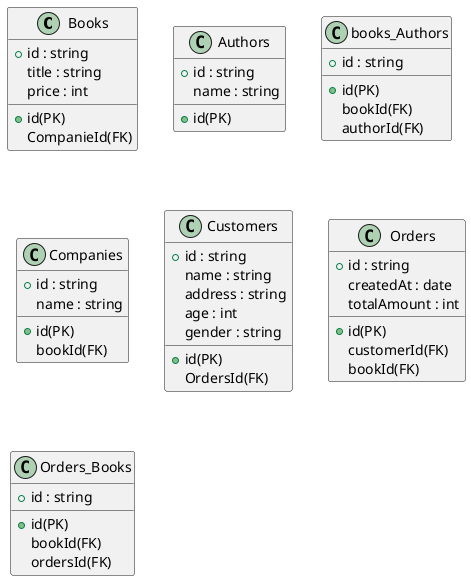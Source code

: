 @startuml
class Books {
    +id : string
    title : string
    price : int
}

Books : +id(PK)
Books : CompanieId(FK)

class Authors {
    +id : string
    name : string
}

Authors : +id(PK)

class books_Authors{
    +id : string
}

books_Authors : +id(PK)
books_Authors : bookId(FK)
books_Authors : authorId(FK)

class Companies{
    +id : string
    name : string
}

Companies : +id(PK)
Companies : bookId(FK)

class Customers{
    +id : string
    name : string
    address : string
    age : int
    gender : string 
}

Customers : +id(PK)
Customers : OrdersId(FK)

class Orders{
    +id : string
    createdAt : date
    totalAmount : int 
}

Orders : +id(PK)
Orders : customerId(FK)
Orders : bookId(FK)

class Orders_Books{
    +id : string
}

Orders_Books : +id(PK)
Orders_Books : bookId(FK)
Orders_Books : ordersId(FK)

@enduml